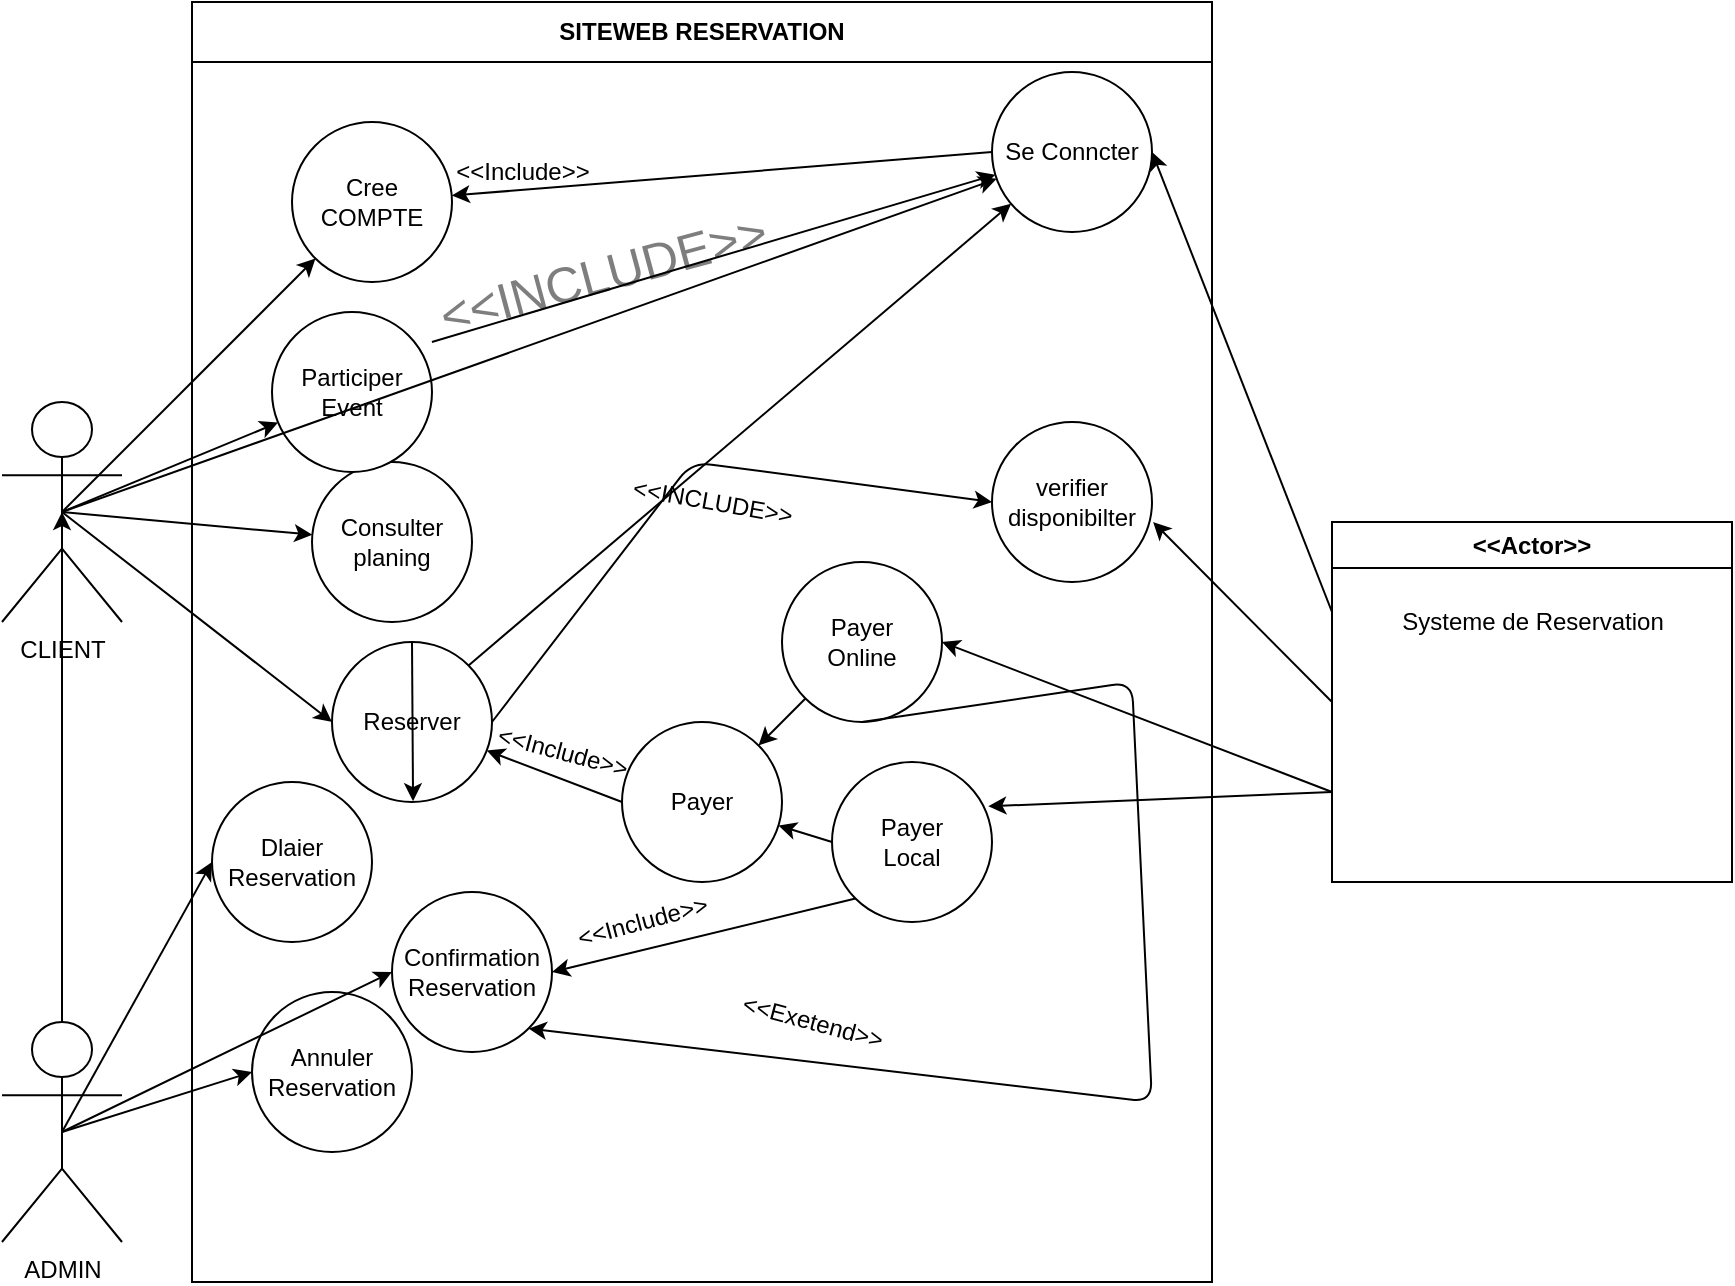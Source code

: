 <mxfile>
    <diagram id="hLFqPA8zLzUh7WEu06Ja" name="Page-1">
        <mxGraphModel dx="1475" dy="761" grid="1" gridSize="10" guides="1" tooltips="1" connect="1" arrows="1" fold="1" page="0" pageScale="1" pageWidth="850" pageHeight="1100" math="0" shadow="0">
            <root>
                <mxCell id="0"/>
                <mxCell id="1" parent="0"/>
                <mxCell id="2" value="SITEWEB RESERVATION" style="swimlane;whiteSpace=wrap;html=1;startSize=30;" vertex="1" parent="1">
                    <mxGeometry x="400" y="290" width="510" height="640" as="geometry"/>
                </mxCell>
                <mxCell id="11" value="Cree COMPTE" style="ellipse;whiteSpace=wrap;html=1;" vertex="1" parent="2">
                    <mxGeometry x="50" y="60" width="80" height="80" as="geometry"/>
                </mxCell>
                <mxCell id="16" value="&amp;lt;&amp;lt;Include&amp;gt;&amp;gt;" style="text;html=1;align=center;verticalAlign=middle;resizable=0;points=[];autosize=1;strokeColor=none;fillColor=none;" vertex="1" parent="2">
                    <mxGeometry x="120" y="70" width="90" height="30" as="geometry"/>
                </mxCell>
                <mxCell id="19" style="edgeStyle=none;html=1;exitX=0;exitY=0.5;exitDx=0;exitDy=0;" edge="1" parent="2" source="17" target="11">
                    <mxGeometry relative="1" as="geometry"/>
                </mxCell>
                <mxCell id="17" value="Se Conncter" style="ellipse;whiteSpace=wrap;html=1;" vertex="1" parent="2">
                    <mxGeometry x="400" y="35" width="80" height="80" as="geometry"/>
                </mxCell>
                <mxCell id="23" style="edgeStyle=none;html=1;exitX=0.02;exitY=0.795;exitDx=0;exitDy=0;exitPerimeter=0;" edge="1" parent="2" source="24" target="17">
                    <mxGeometry relative="1" as="geometry"/>
                </mxCell>
                <mxCell id="34" style="edgeStyle=none;html=1;exitX=1;exitY=0.5;exitDx=0;exitDy=0;entryX=0;entryY=0.5;entryDx=0;entryDy=0;fontSize=12;" edge="1" parent="2" source="21" target="32">
                    <mxGeometry relative="1" as="geometry">
                        <Array as="points">
                            <mxPoint x="250" y="230"/>
                        </Array>
                    </mxGeometry>
                </mxCell>
                <mxCell id="21" value="Reserver" style="ellipse;whiteSpace=wrap;html=1;" vertex="1" parent="2">
                    <mxGeometry x="70" y="320" width="80" height="80" as="geometry"/>
                </mxCell>
                <mxCell id="24" value="&amp;lt;&amp;lt;INCLUDE&amp;gt;&amp;gt;" style="text;html=1;align=center;verticalAlign=middle;resizable=0;points=[];autosize=1;strokeColor=none;fillColor=none;rotation=-15;fontSize=25;textOpacity=50;" vertex="1" parent="2">
                    <mxGeometry x="110" y="115" width="190" height="40" as="geometry"/>
                </mxCell>
                <mxCell id="26" value="Consulter&lt;br&gt;planing" style="ellipse;whiteSpace=wrap;html=1;fontSize=12;" vertex="1" parent="2">
                    <mxGeometry x="60" y="230" width="80" height="80" as="geometry"/>
                </mxCell>
                <mxCell id="28" value="Participer&lt;br&gt;Event" style="ellipse;whiteSpace=wrap;html=1;fontSize=12;" vertex="1" parent="2">
                    <mxGeometry x="40" y="155" width="80" height="80" as="geometry"/>
                </mxCell>
                <mxCell id="32" value="verifier&lt;br&gt;disponibilter" style="ellipse;whiteSpace=wrap;html=1;aspect=fixed;fontSize=12;" vertex="1" parent="2">
                    <mxGeometry x="400" y="210" width="80" height="80" as="geometry"/>
                </mxCell>
                <mxCell id="36" value="&amp;lt;&amp;lt;INCLUDE&amp;gt;&amp;gt;" style="text;html=1;align=center;verticalAlign=middle;resizable=0;points=[];autosize=1;strokeColor=none;fillColor=none;fontSize=12;rotation=10;" vertex="1" parent="2">
                    <mxGeometry x="210" y="235" width="100" height="30" as="geometry"/>
                </mxCell>
                <mxCell id="38" style="edgeStyle=none;html=1;exitX=1;exitY=0;exitDx=0;exitDy=0;fontSize=12;" edge="1" parent="2" source="21" target="17">
                    <mxGeometry relative="1" as="geometry">
                        <mxPoint x="470" y="170" as="targetPoint"/>
                    </mxGeometry>
                </mxCell>
                <mxCell id="43" style="edgeStyle=none;html=1;exitX=0;exitY=0.5;exitDx=0;exitDy=0;fontSize=12;" edge="1" parent="2" source="41" target="21">
                    <mxGeometry relative="1" as="geometry"/>
                </mxCell>
                <mxCell id="41" value="Payer" style="ellipse;whiteSpace=wrap;html=1;fontSize=12;" vertex="1" parent="2">
                    <mxGeometry x="215" y="360" width="80" height="80" as="geometry"/>
                </mxCell>
                <mxCell id="44" value="&amp;lt;&amp;lt;Include&amp;gt;&amp;gt;" style="text;html=1;align=center;verticalAlign=middle;resizable=0;points=[];autosize=1;strokeColor=none;fillColor=none;fontSize=12;rotation=15;" vertex="1" parent="2">
                    <mxGeometry x="140" y="360" width="90" height="30" as="geometry"/>
                </mxCell>
                <mxCell id="47" style="edgeStyle=none;html=1;exitX=0;exitY=1;exitDx=0;exitDy=0;entryX=1;entryY=0;entryDx=0;entryDy=0;fontSize=12;" edge="1" parent="2" source="45" target="41">
                    <mxGeometry relative="1" as="geometry"/>
                </mxCell>
                <mxCell id="45" value="Payer&lt;br&gt;Online" style="ellipse;whiteSpace=wrap;html=1;fontSize=12;" vertex="1" parent="2">
                    <mxGeometry x="295" y="280" width="80" height="80" as="geometry"/>
                </mxCell>
                <mxCell id="49" style="edgeStyle=none;html=1;exitX=0;exitY=0.5;exitDx=0;exitDy=0;fontSize=12;" edge="1" parent="2" source="48" target="41">
                    <mxGeometry relative="1" as="geometry"/>
                </mxCell>
                <mxCell id="55" style="edgeStyle=none;html=1;exitX=0;exitY=1;exitDx=0;exitDy=0;entryX=1;entryY=0.5;entryDx=0;entryDy=0;fontSize=12;" edge="1" parent="2" source="48" target="53">
                    <mxGeometry relative="1" as="geometry"/>
                </mxCell>
                <mxCell id="48" value="Payer&lt;br&gt;Local" style="ellipse;whiteSpace=wrap;html=1;fontSize=12;" vertex="1" parent="2">
                    <mxGeometry x="320" y="380" width="80" height="80" as="geometry"/>
                </mxCell>
                <mxCell id="53" value="Confirmation&lt;br&gt;Reservation" style="ellipse;whiteSpace=wrap;html=1;fontSize=12;" vertex="1" parent="2">
                    <mxGeometry x="100" y="445" width="80" height="80" as="geometry"/>
                </mxCell>
                <mxCell id="56" value="&amp;lt;&amp;lt;Include&amp;gt;&amp;gt;" style="text;html=1;align=center;verticalAlign=middle;resizable=0;points=[];autosize=1;strokeColor=none;fillColor=none;fontSize=12;rotation=-15;" vertex="1" parent="2">
                    <mxGeometry x="180" y="445" width="90" height="30" as="geometry"/>
                </mxCell>
                <mxCell id="57" style="edgeStyle=none;html=1;exitX=0.5;exitY=1;exitDx=0;exitDy=0;fontSize=12;entryX=1;entryY=1;entryDx=0;entryDy=0;" edge="1" parent="2" source="45" target="53">
                    <mxGeometry relative="1" as="geometry">
                        <mxPoint x="460" y="540" as="targetPoint"/>
                        <Array as="points">
                            <mxPoint x="470" y="340"/>
                            <mxPoint x="480" y="550"/>
                        </Array>
                    </mxGeometry>
                </mxCell>
                <mxCell id="58" value="&amp;lt;&amp;lt;Exetend&amp;gt;&amp;gt;" style="text;html=1;align=center;verticalAlign=middle;resizable=0;points=[];autosize=1;strokeColor=none;fillColor=none;fontSize=12;rotation=15;" vertex="1" parent="2">
                    <mxGeometry x="260" y="495" width="100" height="30" as="geometry"/>
                </mxCell>
                <mxCell id="59" value="Dlaier&lt;br&gt;Reservation" style="ellipse;whiteSpace=wrap;html=1;fontSize=12;" vertex="1" parent="2">
                    <mxGeometry x="10" y="390" width="80" height="80" as="geometry"/>
                </mxCell>
                <mxCell id="61" value="Annuler&lt;br&gt;Reservation" style="ellipse;whiteSpace=wrap;html=1;fontSize=12;" vertex="1" parent="2">
                    <mxGeometry x="30" y="495" width="80" height="80" as="geometry"/>
                </mxCell>
                <mxCell id="14" style="edgeStyle=none;html=1;exitX=0.5;exitY=0.5;exitDx=0;exitDy=0;exitPerimeter=0;entryX=0;entryY=1;entryDx=0;entryDy=0;" edge="1" parent="1" source="3" target="11">
                    <mxGeometry relative="1" as="geometry"/>
                </mxCell>
                <mxCell id="20" style="edgeStyle=none;html=1;exitX=0.5;exitY=0.5;exitDx=0;exitDy=0;exitPerimeter=0;" edge="1" parent="1" source="3" target="17">
                    <mxGeometry relative="1" as="geometry">
                        <Array as="points"/>
                    </mxGeometry>
                </mxCell>
                <mxCell id="22" style="edgeStyle=none;html=1;exitX=0.5;exitY=0.5;exitDx=0;exitDy=0;exitPerimeter=0;entryX=0;entryY=0.5;entryDx=0;entryDy=0;" edge="1" parent="1" source="3" target="21">
                    <mxGeometry relative="1" as="geometry"/>
                </mxCell>
                <mxCell id="27" style="edgeStyle=none;html=1;exitX=0.5;exitY=0.5;exitDx=0;exitDy=0;exitPerimeter=0;fontSize=12;" edge="1" parent="1" source="3" target="26">
                    <mxGeometry relative="1" as="geometry"/>
                </mxCell>
                <mxCell id="29" style="edgeStyle=none;html=1;exitX=0.5;exitY=0.5;exitDx=0;exitDy=0;exitPerimeter=0;fontSize=12;" edge="1" parent="1" source="3" target="28">
                    <mxGeometry relative="1" as="geometry"/>
                </mxCell>
                <mxCell id="3" value="CLIENT" style="shape=umlActor;verticalLabelPosition=bottom;verticalAlign=top;html=1;outlineConnect=0;" vertex="1" parent="1">
                    <mxGeometry x="305" y="490" width="60" height="110" as="geometry"/>
                </mxCell>
                <mxCell id="13" style="edgeStyle=none;html=1;exitX=0.5;exitY=0;exitDx=0;exitDy=0;exitPerimeter=0;entryX=0.5;entryY=0.5;entryDx=0;entryDy=0;entryPerimeter=0;" edge="1" parent="1" source="4" target="3">
                    <mxGeometry relative="1" as="geometry"/>
                </mxCell>
                <mxCell id="54" style="edgeStyle=none;html=1;exitX=0.5;exitY=0.5;exitDx=0;exitDy=0;exitPerimeter=0;entryX=0;entryY=0.5;entryDx=0;entryDy=0;fontSize=12;" edge="1" parent="1" source="4" target="53">
                    <mxGeometry relative="1" as="geometry"/>
                </mxCell>
                <mxCell id="60" style="edgeStyle=none;html=1;exitX=0.5;exitY=0.5;exitDx=0;exitDy=0;exitPerimeter=0;entryX=0;entryY=0.5;entryDx=0;entryDy=0;fontSize=12;" edge="1" parent="1" source="4" target="59">
                    <mxGeometry relative="1" as="geometry"/>
                </mxCell>
                <mxCell id="62" style="edgeStyle=none;html=1;exitX=0.5;exitY=0.5;exitDx=0;exitDy=0;exitPerimeter=0;entryX=0;entryY=0.5;entryDx=0;entryDy=0;fontSize=12;" edge="1" parent="1" source="4" target="61">
                    <mxGeometry relative="1" as="geometry"/>
                </mxCell>
                <mxCell id="4" value="ADMIN" style="shape=umlActor;verticalLabelPosition=bottom;verticalAlign=top;html=1;outlineConnect=0;" vertex="1" parent="1">
                    <mxGeometry x="305" y="800" width="60" height="110" as="geometry"/>
                </mxCell>
                <mxCell id="30" style="edgeStyle=none;html=1;exitX=0;exitY=0.25;exitDx=0;exitDy=0;entryX=1;entryY=0.5;entryDx=0;entryDy=0;fontSize=12;" edge="1" parent="1" source="5" target="17">
                    <mxGeometry relative="1" as="geometry"/>
                </mxCell>
                <mxCell id="35" style="edgeStyle=none;html=1;exitX=0;exitY=0.5;exitDx=0;exitDy=0;entryX=1.007;entryY=0.625;entryDx=0;entryDy=0;entryPerimeter=0;fontSize=12;" edge="1" parent="1" source="5" target="32">
                    <mxGeometry relative="1" as="geometry"/>
                </mxCell>
                <mxCell id="50" style="edgeStyle=none;html=1;exitX=0;exitY=0.75;exitDx=0;exitDy=0;entryX=1;entryY=0.5;entryDx=0;entryDy=0;fontSize=12;" edge="1" parent="1" source="5" target="45">
                    <mxGeometry relative="1" as="geometry"/>
                </mxCell>
                <mxCell id="51" style="edgeStyle=none;html=1;exitX=0;exitY=0.75;exitDx=0;exitDy=0;entryX=0.977;entryY=0.277;entryDx=0;entryDy=0;entryPerimeter=0;fontSize=12;" edge="1" parent="1" source="5" target="48">
                    <mxGeometry relative="1" as="geometry"/>
                </mxCell>
                <mxCell id="5" value="&amp;lt;&amp;lt;Actor&amp;gt;&amp;gt;" style="swimlane;whiteSpace=wrap;html=1;" vertex="1" parent="1">
                    <mxGeometry x="970" y="550" width="200" height="180" as="geometry"/>
                </mxCell>
                <mxCell id="6" value="Systeme de Reservation" style="text;html=1;align=center;verticalAlign=middle;resizable=0;points=[];autosize=1;strokeColor=none;fillColor=none;" vertex="1" parent="5">
                    <mxGeometry x="25" y="35" width="150" height="30" as="geometry"/>
                </mxCell>
                <mxCell id="52" style="edgeStyle=none;html=1;exitX=0.5;exitY=0;exitDx=0;exitDy=0;fontSize=12;" edge="1" parent="1" source="21">
                    <mxGeometry relative="1" as="geometry">
                        <mxPoint x="510.529" y="689.588" as="targetPoint"/>
                    </mxGeometry>
                </mxCell>
            </root>
        </mxGraphModel>
    </diagram>
</mxfile>